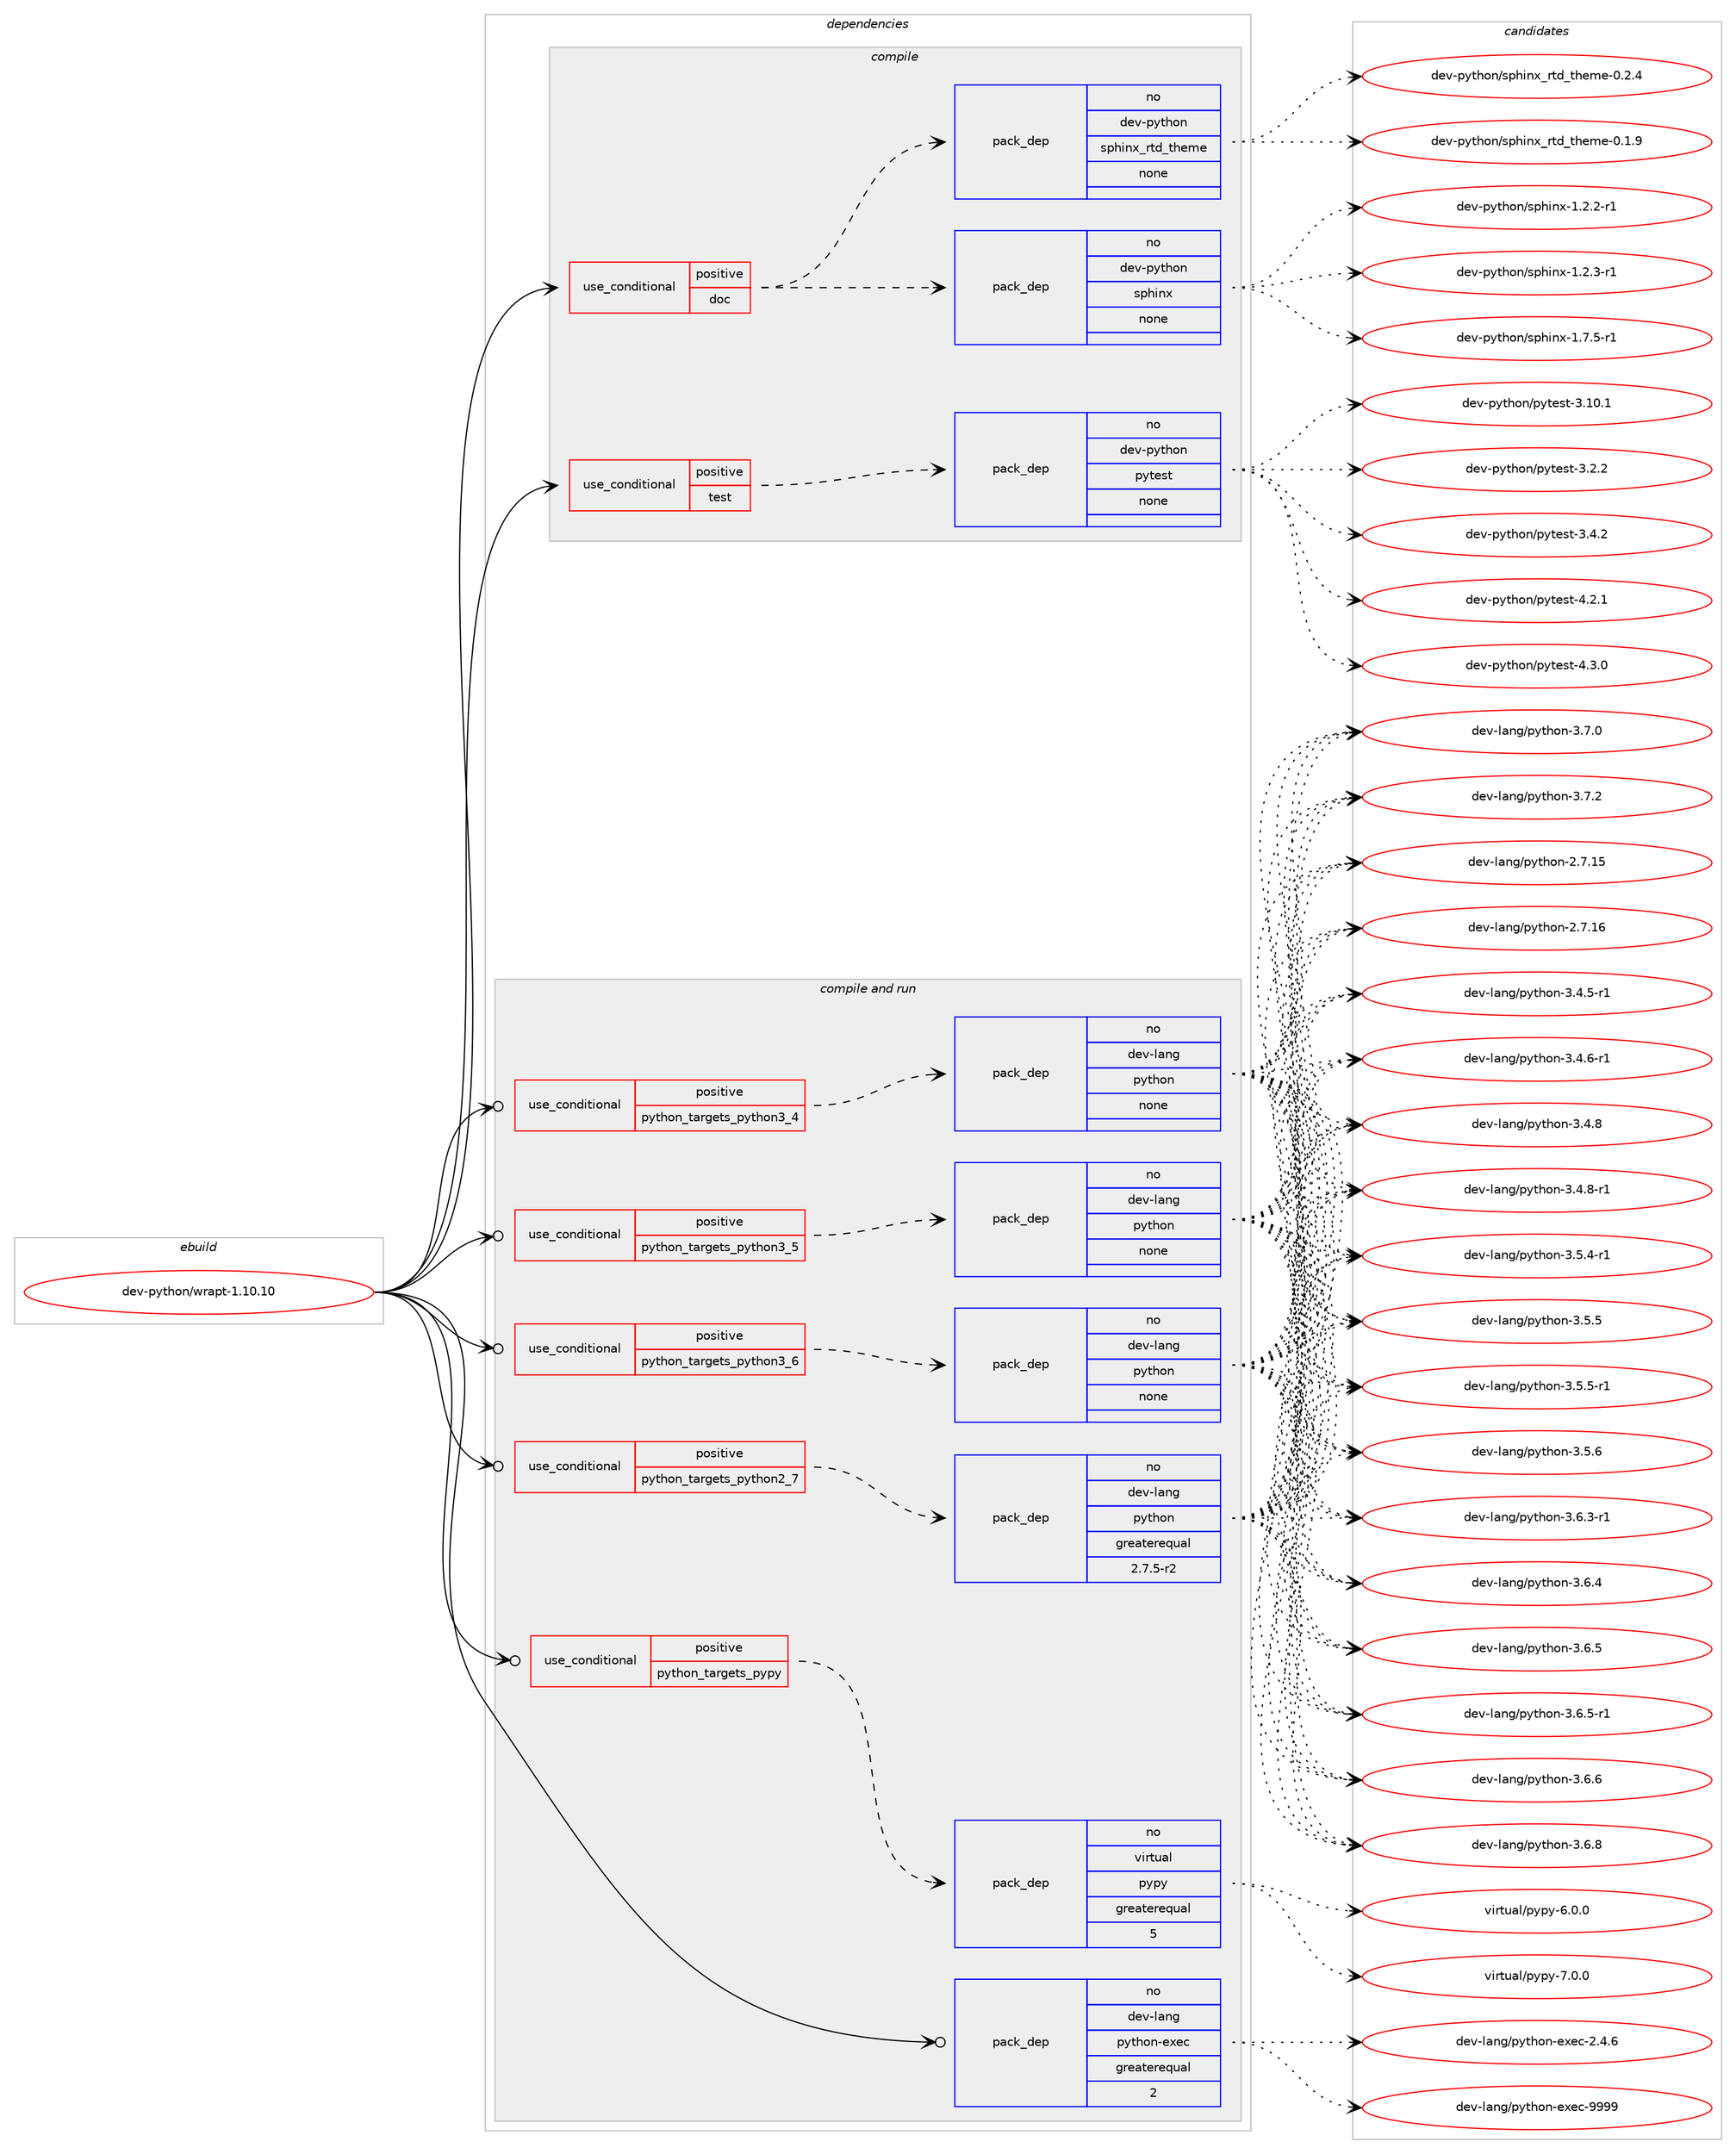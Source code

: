 digraph prolog {

# *************
# Graph options
# *************

newrank=true;
concentrate=true;
compound=true;
graph [rankdir=LR,fontname=Helvetica,fontsize=10,ranksep=1.5];#, ranksep=2.5, nodesep=0.2];
edge  [arrowhead=vee];
node  [fontname=Helvetica,fontsize=10];

# **********
# The ebuild
# **********

subgraph cluster_leftcol {
color=gray;
rank=same;
label=<<i>ebuild</i>>;
id [label="dev-python/wrapt-1.10.10", color=red, width=4, href="../dev-python/wrapt-1.10.10.svg"];
}

# ****************
# The dependencies
# ****************

subgraph cluster_midcol {
color=gray;
label=<<i>dependencies</i>>;
subgraph cluster_compile {
fillcolor="#eeeeee";
style=filled;
label=<<i>compile</i>>;
subgraph cond386875 {
dependency1448116 [label=<<TABLE BORDER="0" CELLBORDER="1" CELLSPACING="0" CELLPADDING="4"><TR><TD ROWSPAN="3" CELLPADDING="10">use_conditional</TD></TR><TR><TD>positive</TD></TR><TR><TD>doc</TD></TR></TABLE>>, shape=none, color=red];
subgraph pack1037871 {
dependency1448117 [label=<<TABLE BORDER="0" CELLBORDER="1" CELLSPACING="0" CELLPADDING="4" WIDTH="220"><TR><TD ROWSPAN="6" CELLPADDING="30">pack_dep</TD></TR><TR><TD WIDTH="110">no</TD></TR><TR><TD>dev-python</TD></TR><TR><TD>sphinx</TD></TR><TR><TD>none</TD></TR><TR><TD></TD></TR></TABLE>>, shape=none, color=blue];
}
dependency1448116:e -> dependency1448117:w [weight=20,style="dashed",arrowhead="vee"];
subgraph pack1037872 {
dependency1448118 [label=<<TABLE BORDER="0" CELLBORDER="1" CELLSPACING="0" CELLPADDING="4" WIDTH="220"><TR><TD ROWSPAN="6" CELLPADDING="30">pack_dep</TD></TR><TR><TD WIDTH="110">no</TD></TR><TR><TD>dev-python</TD></TR><TR><TD>sphinx_rtd_theme</TD></TR><TR><TD>none</TD></TR><TR><TD></TD></TR></TABLE>>, shape=none, color=blue];
}
dependency1448116:e -> dependency1448118:w [weight=20,style="dashed",arrowhead="vee"];
}
id:e -> dependency1448116:w [weight=20,style="solid",arrowhead="vee"];
subgraph cond386876 {
dependency1448119 [label=<<TABLE BORDER="0" CELLBORDER="1" CELLSPACING="0" CELLPADDING="4"><TR><TD ROWSPAN="3" CELLPADDING="10">use_conditional</TD></TR><TR><TD>positive</TD></TR><TR><TD>test</TD></TR></TABLE>>, shape=none, color=red];
subgraph pack1037873 {
dependency1448120 [label=<<TABLE BORDER="0" CELLBORDER="1" CELLSPACING="0" CELLPADDING="4" WIDTH="220"><TR><TD ROWSPAN="6" CELLPADDING="30">pack_dep</TD></TR><TR><TD WIDTH="110">no</TD></TR><TR><TD>dev-python</TD></TR><TR><TD>pytest</TD></TR><TR><TD>none</TD></TR><TR><TD></TD></TR></TABLE>>, shape=none, color=blue];
}
dependency1448119:e -> dependency1448120:w [weight=20,style="dashed",arrowhead="vee"];
}
id:e -> dependency1448119:w [weight=20,style="solid",arrowhead="vee"];
}
subgraph cluster_compileandrun {
fillcolor="#eeeeee";
style=filled;
label=<<i>compile and run</i>>;
subgraph cond386877 {
dependency1448121 [label=<<TABLE BORDER="0" CELLBORDER="1" CELLSPACING="0" CELLPADDING="4"><TR><TD ROWSPAN="3" CELLPADDING="10">use_conditional</TD></TR><TR><TD>positive</TD></TR><TR><TD>python_targets_pypy</TD></TR></TABLE>>, shape=none, color=red];
subgraph pack1037874 {
dependency1448122 [label=<<TABLE BORDER="0" CELLBORDER="1" CELLSPACING="0" CELLPADDING="4" WIDTH="220"><TR><TD ROWSPAN="6" CELLPADDING="30">pack_dep</TD></TR><TR><TD WIDTH="110">no</TD></TR><TR><TD>virtual</TD></TR><TR><TD>pypy</TD></TR><TR><TD>greaterequal</TD></TR><TR><TD>5</TD></TR></TABLE>>, shape=none, color=blue];
}
dependency1448121:e -> dependency1448122:w [weight=20,style="dashed",arrowhead="vee"];
}
id:e -> dependency1448121:w [weight=20,style="solid",arrowhead="odotvee"];
subgraph cond386878 {
dependency1448123 [label=<<TABLE BORDER="0" CELLBORDER="1" CELLSPACING="0" CELLPADDING="4"><TR><TD ROWSPAN="3" CELLPADDING="10">use_conditional</TD></TR><TR><TD>positive</TD></TR><TR><TD>python_targets_python2_7</TD></TR></TABLE>>, shape=none, color=red];
subgraph pack1037875 {
dependency1448124 [label=<<TABLE BORDER="0" CELLBORDER="1" CELLSPACING="0" CELLPADDING="4" WIDTH="220"><TR><TD ROWSPAN="6" CELLPADDING="30">pack_dep</TD></TR><TR><TD WIDTH="110">no</TD></TR><TR><TD>dev-lang</TD></TR><TR><TD>python</TD></TR><TR><TD>greaterequal</TD></TR><TR><TD>2.7.5-r2</TD></TR></TABLE>>, shape=none, color=blue];
}
dependency1448123:e -> dependency1448124:w [weight=20,style="dashed",arrowhead="vee"];
}
id:e -> dependency1448123:w [weight=20,style="solid",arrowhead="odotvee"];
subgraph cond386879 {
dependency1448125 [label=<<TABLE BORDER="0" CELLBORDER="1" CELLSPACING="0" CELLPADDING="4"><TR><TD ROWSPAN="3" CELLPADDING="10">use_conditional</TD></TR><TR><TD>positive</TD></TR><TR><TD>python_targets_python3_4</TD></TR></TABLE>>, shape=none, color=red];
subgraph pack1037876 {
dependency1448126 [label=<<TABLE BORDER="0" CELLBORDER="1" CELLSPACING="0" CELLPADDING="4" WIDTH="220"><TR><TD ROWSPAN="6" CELLPADDING="30">pack_dep</TD></TR><TR><TD WIDTH="110">no</TD></TR><TR><TD>dev-lang</TD></TR><TR><TD>python</TD></TR><TR><TD>none</TD></TR><TR><TD></TD></TR></TABLE>>, shape=none, color=blue];
}
dependency1448125:e -> dependency1448126:w [weight=20,style="dashed",arrowhead="vee"];
}
id:e -> dependency1448125:w [weight=20,style="solid",arrowhead="odotvee"];
subgraph cond386880 {
dependency1448127 [label=<<TABLE BORDER="0" CELLBORDER="1" CELLSPACING="0" CELLPADDING="4"><TR><TD ROWSPAN="3" CELLPADDING="10">use_conditional</TD></TR><TR><TD>positive</TD></TR><TR><TD>python_targets_python3_5</TD></TR></TABLE>>, shape=none, color=red];
subgraph pack1037877 {
dependency1448128 [label=<<TABLE BORDER="0" CELLBORDER="1" CELLSPACING="0" CELLPADDING="4" WIDTH="220"><TR><TD ROWSPAN="6" CELLPADDING="30">pack_dep</TD></TR><TR><TD WIDTH="110">no</TD></TR><TR><TD>dev-lang</TD></TR><TR><TD>python</TD></TR><TR><TD>none</TD></TR><TR><TD></TD></TR></TABLE>>, shape=none, color=blue];
}
dependency1448127:e -> dependency1448128:w [weight=20,style="dashed",arrowhead="vee"];
}
id:e -> dependency1448127:w [weight=20,style="solid",arrowhead="odotvee"];
subgraph cond386881 {
dependency1448129 [label=<<TABLE BORDER="0" CELLBORDER="1" CELLSPACING="0" CELLPADDING="4"><TR><TD ROWSPAN="3" CELLPADDING="10">use_conditional</TD></TR><TR><TD>positive</TD></TR><TR><TD>python_targets_python3_6</TD></TR></TABLE>>, shape=none, color=red];
subgraph pack1037878 {
dependency1448130 [label=<<TABLE BORDER="0" CELLBORDER="1" CELLSPACING="0" CELLPADDING="4" WIDTH="220"><TR><TD ROWSPAN="6" CELLPADDING="30">pack_dep</TD></TR><TR><TD WIDTH="110">no</TD></TR><TR><TD>dev-lang</TD></TR><TR><TD>python</TD></TR><TR><TD>none</TD></TR><TR><TD></TD></TR></TABLE>>, shape=none, color=blue];
}
dependency1448129:e -> dependency1448130:w [weight=20,style="dashed",arrowhead="vee"];
}
id:e -> dependency1448129:w [weight=20,style="solid",arrowhead="odotvee"];
subgraph pack1037879 {
dependency1448131 [label=<<TABLE BORDER="0" CELLBORDER="1" CELLSPACING="0" CELLPADDING="4" WIDTH="220"><TR><TD ROWSPAN="6" CELLPADDING="30">pack_dep</TD></TR><TR><TD WIDTH="110">no</TD></TR><TR><TD>dev-lang</TD></TR><TR><TD>python-exec</TD></TR><TR><TD>greaterequal</TD></TR><TR><TD>2</TD></TR></TABLE>>, shape=none, color=blue];
}
id:e -> dependency1448131:w [weight=20,style="solid",arrowhead="odotvee"];
}
subgraph cluster_run {
fillcolor="#eeeeee";
style=filled;
label=<<i>run</i>>;
}
}

# **************
# The candidates
# **************

subgraph cluster_choices {
rank=same;
color=gray;
label=<<i>candidates</i>>;

subgraph choice1037871 {
color=black;
nodesep=1;
choice10010111845112121116104111110471151121041051101204549465046504511449 [label="dev-python/sphinx-1.2.2-r1", color=red, width=4,href="../dev-python/sphinx-1.2.2-r1.svg"];
choice10010111845112121116104111110471151121041051101204549465046514511449 [label="dev-python/sphinx-1.2.3-r1", color=red, width=4,href="../dev-python/sphinx-1.2.3-r1.svg"];
choice10010111845112121116104111110471151121041051101204549465546534511449 [label="dev-python/sphinx-1.7.5-r1", color=red, width=4,href="../dev-python/sphinx-1.7.5-r1.svg"];
dependency1448117:e -> choice10010111845112121116104111110471151121041051101204549465046504511449:w [style=dotted,weight="100"];
dependency1448117:e -> choice10010111845112121116104111110471151121041051101204549465046514511449:w [style=dotted,weight="100"];
dependency1448117:e -> choice10010111845112121116104111110471151121041051101204549465546534511449:w [style=dotted,weight="100"];
}
subgraph choice1037872 {
color=black;
nodesep=1;
choice10010111845112121116104111110471151121041051101209511411610095116104101109101454846494657 [label="dev-python/sphinx_rtd_theme-0.1.9", color=red, width=4,href="../dev-python/sphinx_rtd_theme-0.1.9.svg"];
choice10010111845112121116104111110471151121041051101209511411610095116104101109101454846504652 [label="dev-python/sphinx_rtd_theme-0.2.4", color=red, width=4,href="../dev-python/sphinx_rtd_theme-0.2.4.svg"];
dependency1448118:e -> choice10010111845112121116104111110471151121041051101209511411610095116104101109101454846494657:w [style=dotted,weight="100"];
dependency1448118:e -> choice10010111845112121116104111110471151121041051101209511411610095116104101109101454846504652:w [style=dotted,weight="100"];
}
subgraph choice1037873 {
color=black;
nodesep=1;
choice100101118451121211161041111104711212111610111511645514649484649 [label="dev-python/pytest-3.10.1", color=red, width=4,href="../dev-python/pytest-3.10.1.svg"];
choice1001011184511212111610411111047112121116101115116455146504650 [label="dev-python/pytest-3.2.2", color=red, width=4,href="../dev-python/pytest-3.2.2.svg"];
choice1001011184511212111610411111047112121116101115116455146524650 [label="dev-python/pytest-3.4.2", color=red, width=4,href="../dev-python/pytest-3.4.2.svg"];
choice1001011184511212111610411111047112121116101115116455246504649 [label="dev-python/pytest-4.2.1", color=red, width=4,href="../dev-python/pytest-4.2.1.svg"];
choice1001011184511212111610411111047112121116101115116455246514648 [label="dev-python/pytest-4.3.0", color=red, width=4,href="../dev-python/pytest-4.3.0.svg"];
dependency1448120:e -> choice100101118451121211161041111104711212111610111511645514649484649:w [style=dotted,weight="100"];
dependency1448120:e -> choice1001011184511212111610411111047112121116101115116455146504650:w [style=dotted,weight="100"];
dependency1448120:e -> choice1001011184511212111610411111047112121116101115116455146524650:w [style=dotted,weight="100"];
dependency1448120:e -> choice1001011184511212111610411111047112121116101115116455246504649:w [style=dotted,weight="100"];
dependency1448120:e -> choice1001011184511212111610411111047112121116101115116455246514648:w [style=dotted,weight="100"];
}
subgraph choice1037874 {
color=black;
nodesep=1;
choice1181051141161179710847112121112121455446484648 [label="virtual/pypy-6.0.0", color=red, width=4,href="../virtual/pypy-6.0.0.svg"];
choice1181051141161179710847112121112121455546484648 [label="virtual/pypy-7.0.0", color=red, width=4,href="../virtual/pypy-7.0.0.svg"];
dependency1448122:e -> choice1181051141161179710847112121112121455446484648:w [style=dotted,weight="100"];
dependency1448122:e -> choice1181051141161179710847112121112121455546484648:w [style=dotted,weight="100"];
}
subgraph choice1037875 {
color=black;
nodesep=1;
choice10010111845108971101034711212111610411111045504655464953 [label="dev-lang/python-2.7.15", color=red, width=4,href="../dev-lang/python-2.7.15.svg"];
choice10010111845108971101034711212111610411111045504655464954 [label="dev-lang/python-2.7.16", color=red, width=4,href="../dev-lang/python-2.7.16.svg"];
choice1001011184510897110103471121211161041111104551465246534511449 [label="dev-lang/python-3.4.5-r1", color=red, width=4,href="../dev-lang/python-3.4.5-r1.svg"];
choice1001011184510897110103471121211161041111104551465246544511449 [label="dev-lang/python-3.4.6-r1", color=red, width=4,href="../dev-lang/python-3.4.6-r1.svg"];
choice100101118451089711010347112121116104111110455146524656 [label="dev-lang/python-3.4.8", color=red, width=4,href="../dev-lang/python-3.4.8.svg"];
choice1001011184510897110103471121211161041111104551465246564511449 [label="dev-lang/python-3.4.8-r1", color=red, width=4,href="../dev-lang/python-3.4.8-r1.svg"];
choice1001011184510897110103471121211161041111104551465346524511449 [label="dev-lang/python-3.5.4-r1", color=red, width=4,href="../dev-lang/python-3.5.4-r1.svg"];
choice100101118451089711010347112121116104111110455146534653 [label="dev-lang/python-3.5.5", color=red, width=4,href="../dev-lang/python-3.5.5.svg"];
choice1001011184510897110103471121211161041111104551465346534511449 [label="dev-lang/python-3.5.5-r1", color=red, width=4,href="../dev-lang/python-3.5.5-r1.svg"];
choice100101118451089711010347112121116104111110455146534654 [label="dev-lang/python-3.5.6", color=red, width=4,href="../dev-lang/python-3.5.6.svg"];
choice1001011184510897110103471121211161041111104551465446514511449 [label="dev-lang/python-3.6.3-r1", color=red, width=4,href="../dev-lang/python-3.6.3-r1.svg"];
choice100101118451089711010347112121116104111110455146544652 [label="dev-lang/python-3.6.4", color=red, width=4,href="../dev-lang/python-3.6.4.svg"];
choice100101118451089711010347112121116104111110455146544653 [label="dev-lang/python-3.6.5", color=red, width=4,href="../dev-lang/python-3.6.5.svg"];
choice1001011184510897110103471121211161041111104551465446534511449 [label="dev-lang/python-3.6.5-r1", color=red, width=4,href="../dev-lang/python-3.6.5-r1.svg"];
choice100101118451089711010347112121116104111110455146544654 [label="dev-lang/python-3.6.6", color=red, width=4,href="../dev-lang/python-3.6.6.svg"];
choice100101118451089711010347112121116104111110455146544656 [label="dev-lang/python-3.6.8", color=red, width=4,href="../dev-lang/python-3.6.8.svg"];
choice100101118451089711010347112121116104111110455146554648 [label="dev-lang/python-3.7.0", color=red, width=4,href="../dev-lang/python-3.7.0.svg"];
choice100101118451089711010347112121116104111110455146554650 [label="dev-lang/python-3.7.2", color=red, width=4,href="../dev-lang/python-3.7.2.svg"];
dependency1448124:e -> choice10010111845108971101034711212111610411111045504655464953:w [style=dotted,weight="100"];
dependency1448124:e -> choice10010111845108971101034711212111610411111045504655464954:w [style=dotted,weight="100"];
dependency1448124:e -> choice1001011184510897110103471121211161041111104551465246534511449:w [style=dotted,weight="100"];
dependency1448124:e -> choice1001011184510897110103471121211161041111104551465246544511449:w [style=dotted,weight="100"];
dependency1448124:e -> choice100101118451089711010347112121116104111110455146524656:w [style=dotted,weight="100"];
dependency1448124:e -> choice1001011184510897110103471121211161041111104551465246564511449:w [style=dotted,weight="100"];
dependency1448124:e -> choice1001011184510897110103471121211161041111104551465346524511449:w [style=dotted,weight="100"];
dependency1448124:e -> choice100101118451089711010347112121116104111110455146534653:w [style=dotted,weight="100"];
dependency1448124:e -> choice1001011184510897110103471121211161041111104551465346534511449:w [style=dotted,weight="100"];
dependency1448124:e -> choice100101118451089711010347112121116104111110455146534654:w [style=dotted,weight="100"];
dependency1448124:e -> choice1001011184510897110103471121211161041111104551465446514511449:w [style=dotted,weight="100"];
dependency1448124:e -> choice100101118451089711010347112121116104111110455146544652:w [style=dotted,weight="100"];
dependency1448124:e -> choice100101118451089711010347112121116104111110455146544653:w [style=dotted,weight="100"];
dependency1448124:e -> choice1001011184510897110103471121211161041111104551465446534511449:w [style=dotted,weight="100"];
dependency1448124:e -> choice100101118451089711010347112121116104111110455146544654:w [style=dotted,weight="100"];
dependency1448124:e -> choice100101118451089711010347112121116104111110455146544656:w [style=dotted,weight="100"];
dependency1448124:e -> choice100101118451089711010347112121116104111110455146554648:w [style=dotted,weight="100"];
dependency1448124:e -> choice100101118451089711010347112121116104111110455146554650:w [style=dotted,weight="100"];
}
subgraph choice1037876 {
color=black;
nodesep=1;
choice10010111845108971101034711212111610411111045504655464953 [label="dev-lang/python-2.7.15", color=red, width=4,href="../dev-lang/python-2.7.15.svg"];
choice10010111845108971101034711212111610411111045504655464954 [label="dev-lang/python-2.7.16", color=red, width=4,href="../dev-lang/python-2.7.16.svg"];
choice1001011184510897110103471121211161041111104551465246534511449 [label="dev-lang/python-3.4.5-r1", color=red, width=4,href="../dev-lang/python-3.4.5-r1.svg"];
choice1001011184510897110103471121211161041111104551465246544511449 [label="dev-lang/python-3.4.6-r1", color=red, width=4,href="../dev-lang/python-3.4.6-r1.svg"];
choice100101118451089711010347112121116104111110455146524656 [label="dev-lang/python-3.4.8", color=red, width=4,href="../dev-lang/python-3.4.8.svg"];
choice1001011184510897110103471121211161041111104551465246564511449 [label="dev-lang/python-3.4.8-r1", color=red, width=4,href="../dev-lang/python-3.4.8-r1.svg"];
choice1001011184510897110103471121211161041111104551465346524511449 [label="dev-lang/python-3.5.4-r1", color=red, width=4,href="../dev-lang/python-3.5.4-r1.svg"];
choice100101118451089711010347112121116104111110455146534653 [label="dev-lang/python-3.5.5", color=red, width=4,href="../dev-lang/python-3.5.5.svg"];
choice1001011184510897110103471121211161041111104551465346534511449 [label="dev-lang/python-3.5.5-r1", color=red, width=4,href="../dev-lang/python-3.5.5-r1.svg"];
choice100101118451089711010347112121116104111110455146534654 [label="dev-lang/python-3.5.6", color=red, width=4,href="../dev-lang/python-3.5.6.svg"];
choice1001011184510897110103471121211161041111104551465446514511449 [label="dev-lang/python-3.6.3-r1", color=red, width=4,href="../dev-lang/python-3.6.3-r1.svg"];
choice100101118451089711010347112121116104111110455146544652 [label="dev-lang/python-3.6.4", color=red, width=4,href="../dev-lang/python-3.6.4.svg"];
choice100101118451089711010347112121116104111110455146544653 [label="dev-lang/python-3.6.5", color=red, width=4,href="../dev-lang/python-3.6.5.svg"];
choice1001011184510897110103471121211161041111104551465446534511449 [label="dev-lang/python-3.6.5-r1", color=red, width=4,href="../dev-lang/python-3.6.5-r1.svg"];
choice100101118451089711010347112121116104111110455146544654 [label="dev-lang/python-3.6.6", color=red, width=4,href="../dev-lang/python-3.6.6.svg"];
choice100101118451089711010347112121116104111110455146544656 [label="dev-lang/python-3.6.8", color=red, width=4,href="../dev-lang/python-3.6.8.svg"];
choice100101118451089711010347112121116104111110455146554648 [label="dev-lang/python-3.7.0", color=red, width=4,href="../dev-lang/python-3.7.0.svg"];
choice100101118451089711010347112121116104111110455146554650 [label="dev-lang/python-3.7.2", color=red, width=4,href="../dev-lang/python-3.7.2.svg"];
dependency1448126:e -> choice10010111845108971101034711212111610411111045504655464953:w [style=dotted,weight="100"];
dependency1448126:e -> choice10010111845108971101034711212111610411111045504655464954:w [style=dotted,weight="100"];
dependency1448126:e -> choice1001011184510897110103471121211161041111104551465246534511449:w [style=dotted,weight="100"];
dependency1448126:e -> choice1001011184510897110103471121211161041111104551465246544511449:w [style=dotted,weight="100"];
dependency1448126:e -> choice100101118451089711010347112121116104111110455146524656:w [style=dotted,weight="100"];
dependency1448126:e -> choice1001011184510897110103471121211161041111104551465246564511449:w [style=dotted,weight="100"];
dependency1448126:e -> choice1001011184510897110103471121211161041111104551465346524511449:w [style=dotted,weight="100"];
dependency1448126:e -> choice100101118451089711010347112121116104111110455146534653:w [style=dotted,weight="100"];
dependency1448126:e -> choice1001011184510897110103471121211161041111104551465346534511449:w [style=dotted,weight="100"];
dependency1448126:e -> choice100101118451089711010347112121116104111110455146534654:w [style=dotted,weight="100"];
dependency1448126:e -> choice1001011184510897110103471121211161041111104551465446514511449:w [style=dotted,weight="100"];
dependency1448126:e -> choice100101118451089711010347112121116104111110455146544652:w [style=dotted,weight="100"];
dependency1448126:e -> choice100101118451089711010347112121116104111110455146544653:w [style=dotted,weight="100"];
dependency1448126:e -> choice1001011184510897110103471121211161041111104551465446534511449:w [style=dotted,weight="100"];
dependency1448126:e -> choice100101118451089711010347112121116104111110455146544654:w [style=dotted,weight="100"];
dependency1448126:e -> choice100101118451089711010347112121116104111110455146544656:w [style=dotted,weight="100"];
dependency1448126:e -> choice100101118451089711010347112121116104111110455146554648:w [style=dotted,weight="100"];
dependency1448126:e -> choice100101118451089711010347112121116104111110455146554650:w [style=dotted,weight="100"];
}
subgraph choice1037877 {
color=black;
nodesep=1;
choice10010111845108971101034711212111610411111045504655464953 [label="dev-lang/python-2.7.15", color=red, width=4,href="../dev-lang/python-2.7.15.svg"];
choice10010111845108971101034711212111610411111045504655464954 [label="dev-lang/python-2.7.16", color=red, width=4,href="../dev-lang/python-2.7.16.svg"];
choice1001011184510897110103471121211161041111104551465246534511449 [label="dev-lang/python-3.4.5-r1", color=red, width=4,href="../dev-lang/python-3.4.5-r1.svg"];
choice1001011184510897110103471121211161041111104551465246544511449 [label="dev-lang/python-3.4.6-r1", color=red, width=4,href="../dev-lang/python-3.4.6-r1.svg"];
choice100101118451089711010347112121116104111110455146524656 [label="dev-lang/python-3.4.8", color=red, width=4,href="../dev-lang/python-3.4.8.svg"];
choice1001011184510897110103471121211161041111104551465246564511449 [label="dev-lang/python-3.4.8-r1", color=red, width=4,href="../dev-lang/python-3.4.8-r1.svg"];
choice1001011184510897110103471121211161041111104551465346524511449 [label="dev-lang/python-3.5.4-r1", color=red, width=4,href="../dev-lang/python-3.5.4-r1.svg"];
choice100101118451089711010347112121116104111110455146534653 [label="dev-lang/python-3.5.5", color=red, width=4,href="../dev-lang/python-3.5.5.svg"];
choice1001011184510897110103471121211161041111104551465346534511449 [label="dev-lang/python-3.5.5-r1", color=red, width=4,href="../dev-lang/python-3.5.5-r1.svg"];
choice100101118451089711010347112121116104111110455146534654 [label="dev-lang/python-3.5.6", color=red, width=4,href="../dev-lang/python-3.5.6.svg"];
choice1001011184510897110103471121211161041111104551465446514511449 [label="dev-lang/python-3.6.3-r1", color=red, width=4,href="../dev-lang/python-3.6.3-r1.svg"];
choice100101118451089711010347112121116104111110455146544652 [label="dev-lang/python-3.6.4", color=red, width=4,href="../dev-lang/python-3.6.4.svg"];
choice100101118451089711010347112121116104111110455146544653 [label="dev-lang/python-3.6.5", color=red, width=4,href="../dev-lang/python-3.6.5.svg"];
choice1001011184510897110103471121211161041111104551465446534511449 [label="dev-lang/python-3.6.5-r1", color=red, width=4,href="../dev-lang/python-3.6.5-r1.svg"];
choice100101118451089711010347112121116104111110455146544654 [label="dev-lang/python-3.6.6", color=red, width=4,href="../dev-lang/python-3.6.6.svg"];
choice100101118451089711010347112121116104111110455146544656 [label="dev-lang/python-3.6.8", color=red, width=4,href="../dev-lang/python-3.6.8.svg"];
choice100101118451089711010347112121116104111110455146554648 [label="dev-lang/python-3.7.0", color=red, width=4,href="../dev-lang/python-3.7.0.svg"];
choice100101118451089711010347112121116104111110455146554650 [label="dev-lang/python-3.7.2", color=red, width=4,href="../dev-lang/python-3.7.2.svg"];
dependency1448128:e -> choice10010111845108971101034711212111610411111045504655464953:w [style=dotted,weight="100"];
dependency1448128:e -> choice10010111845108971101034711212111610411111045504655464954:w [style=dotted,weight="100"];
dependency1448128:e -> choice1001011184510897110103471121211161041111104551465246534511449:w [style=dotted,weight="100"];
dependency1448128:e -> choice1001011184510897110103471121211161041111104551465246544511449:w [style=dotted,weight="100"];
dependency1448128:e -> choice100101118451089711010347112121116104111110455146524656:w [style=dotted,weight="100"];
dependency1448128:e -> choice1001011184510897110103471121211161041111104551465246564511449:w [style=dotted,weight="100"];
dependency1448128:e -> choice1001011184510897110103471121211161041111104551465346524511449:w [style=dotted,weight="100"];
dependency1448128:e -> choice100101118451089711010347112121116104111110455146534653:w [style=dotted,weight="100"];
dependency1448128:e -> choice1001011184510897110103471121211161041111104551465346534511449:w [style=dotted,weight="100"];
dependency1448128:e -> choice100101118451089711010347112121116104111110455146534654:w [style=dotted,weight="100"];
dependency1448128:e -> choice1001011184510897110103471121211161041111104551465446514511449:w [style=dotted,weight="100"];
dependency1448128:e -> choice100101118451089711010347112121116104111110455146544652:w [style=dotted,weight="100"];
dependency1448128:e -> choice100101118451089711010347112121116104111110455146544653:w [style=dotted,weight="100"];
dependency1448128:e -> choice1001011184510897110103471121211161041111104551465446534511449:w [style=dotted,weight="100"];
dependency1448128:e -> choice100101118451089711010347112121116104111110455146544654:w [style=dotted,weight="100"];
dependency1448128:e -> choice100101118451089711010347112121116104111110455146544656:w [style=dotted,weight="100"];
dependency1448128:e -> choice100101118451089711010347112121116104111110455146554648:w [style=dotted,weight="100"];
dependency1448128:e -> choice100101118451089711010347112121116104111110455146554650:w [style=dotted,weight="100"];
}
subgraph choice1037878 {
color=black;
nodesep=1;
choice10010111845108971101034711212111610411111045504655464953 [label="dev-lang/python-2.7.15", color=red, width=4,href="../dev-lang/python-2.7.15.svg"];
choice10010111845108971101034711212111610411111045504655464954 [label="dev-lang/python-2.7.16", color=red, width=4,href="../dev-lang/python-2.7.16.svg"];
choice1001011184510897110103471121211161041111104551465246534511449 [label="dev-lang/python-3.4.5-r1", color=red, width=4,href="../dev-lang/python-3.4.5-r1.svg"];
choice1001011184510897110103471121211161041111104551465246544511449 [label="dev-lang/python-3.4.6-r1", color=red, width=4,href="../dev-lang/python-3.4.6-r1.svg"];
choice100101118451089711010347112121116104111110455146524656 [label="dev-lang/python-3.4.8", color=red, width=4,href="../dev-lang/python-3.4.8.svg"];
choice1001011184510897110103471121211161041111104551465246564511449 [label="dev-lang/python-3.4.8-r1", color=red, width=4,href="../dev-lang/python-3.4.8-r1.svg"];
choice1001011184510897110103471121211161041111104551465346524511449 [label="dev-lang/python-3.5.4-r1", color=red, width=4,href="../dev-lang/python-3.5.4-r1.svg"];
choice100101118451089711010347112121116104111110455146534653 [label="dev-lang/python-3.5.5", color=red, width=4,href="../dev-lang/python-3.5.5.svg"];
choice1001011184510897110103471121211161041111104551465346534511449 [label="dev-lang/python-3.5.5-r1", color=red, width=4,href="../dev-lang/python-3.5.5-r1.svg"];
choice100101118451089711010347112121116104111110455146534654 [label="dev-lang/python-3.5.6", color=red, width=4,href="../dev-lang/python-3.5.6.svg"];
choice1001011184510897110103471121211161041111104551465446514511449 [label="dev-lang/python-3.6.3-r1", color=red, width=4,href="../dev-lang/python-3.6.3-r1.svg"];
choice100101118451089711010347112121116104111110455146544652 [label="dev-lang/python-3.6.4", color=red, width=4,href="../dev-lang/python-3.6.4.svg"];
choice100101118451089711010347112121116104111110455146544653 [label="dev-lang/python-3.6.5", color=red, width=4,href="../dev-lang/python-3.6.5.svg"];
choice1001011184510897110103471121211161041111104551465446534511449 [label="dev-lang/python-3.6.5-r1", color=red, width=4,href="../dev-lang/python-3.6.5-r1.svg"];
choice100101118451089711010347112121116104111110455146544654 [label="dev-lang/python-3.6.6", color=red, width=4,href="../dev-lang/python-3.6.6.svg"];
choice100101118451089711010347112121116104111110455146544656 [label="dev-lang/python-3.6.8", color=red, width=4,href="../dev-lang/python-3.6.8.svg"];
choice100101118451089711010347112121116104111110455146554648 [label="dev-lang/python-3.7.0", color=red, width=4,href="../dev-lang/python-3.7.0.svg"];
choice100101118451089711010347112121116104111110455146554650 [label="dev-lang/python-3.7.2", color=red, width=4,href="../dev-lang/python-3.7.2.svg"];
dependency1448130:e -> choice10010111845108971101034711212111610411111045504655464953:w [style=dotted,weight="100"];
dependency1448130:e -> choice10010111845108971101034711212111610411111045504655464954:w [style=dotted,weight="100"];
dependency1448130:e -> choice1001011184510897110103471121211161041111104551465246534511449:w [style=dotted,weight="100"];
dependency1448130:e -> choice1001011184510897110103471121211161041111104551465246544511449:w [style=dotted,weight="100"];
dependency1448130:e -> choice100101118451089711010347112121116104111110455146524656:w [style=dotted,weight="100"];
dependency1448130:e -> choice1001011184510897110103471121211161041111104551465246564511449:w [style=dotted,weight="100"];
dependency1448130:e -> choice1001011184510897110103471121211161041111104551465346524511449:w [style=dotted,weight="100"];
dependency1448130:e -> choice100101118451089711010347112121116104111110455146534653:w [style=dotted,weight="100"];
dependency1448130:e -> choice1001011184510897110103471121211161041111104551465346534511449:w [style=dotted,weight="100"];
dependency1448130:e -> choice100101118451089711010347112121116104111110455146534654:w [style=dotted,weight="100"];
dependency1448130:e -> choice1001011184510897110103471121211161041111104551465446514511449:w [style=dotted,weight="100"];
dependency1448130:e -> choice100101118451089711010347112121116104111110455146544652:w [style=dotted,weight="100"];
dependency1448130:e -> choice100101118451089711010347112121116104111110455146544653:w [style=dotted,weight="100"];
dependency1448130:e -> choice1001011184510897110103471121211161041111104551465446534511449:w [style=dotted,weight="100"];
dependency1448130:e -> choice100101118451089711010347112121116104111110455146544654:w [style=dotted,weight="100"];
dependency1448130:e -> choice100101118451089711010347112121116104111110455146544656:w [style=dotted,weight="100"];
dependency1448130:e -> choice100101118451089711010347112121116104111110455146554648:w [style=dotted,weight="100"];
dependency1448130:e -> choice100101118451089711010347112121116104111110455146554650:w [style=dotted,weight="100"];
}
subgraph choice1037879 {
color=black;
nodesep=1;
choice1001011184510897110103471121211161041111104510112010199455046524654 [label="dev-lang/python-exec-2.4.6", color=red, width=4,href="../dev-lang/python-exec-2.4.6.svg"];
choice10010111845108971101034711212111610411111045101120101994557575757 [label="dev-lang/python-exec-9999", color=red, width=4,href="../dev-lang/python-exec-9999.svg"];
dependency1448131:e -> choice1001011184510897110103471121211161041111104510112010199455046524654:w [style=dotted,weight="100"];
dependency1448131:e -> choice10010111845108971101034711212111610411111045101120101994557575757:w [style=dotted,weight="100"];
}
}

}
